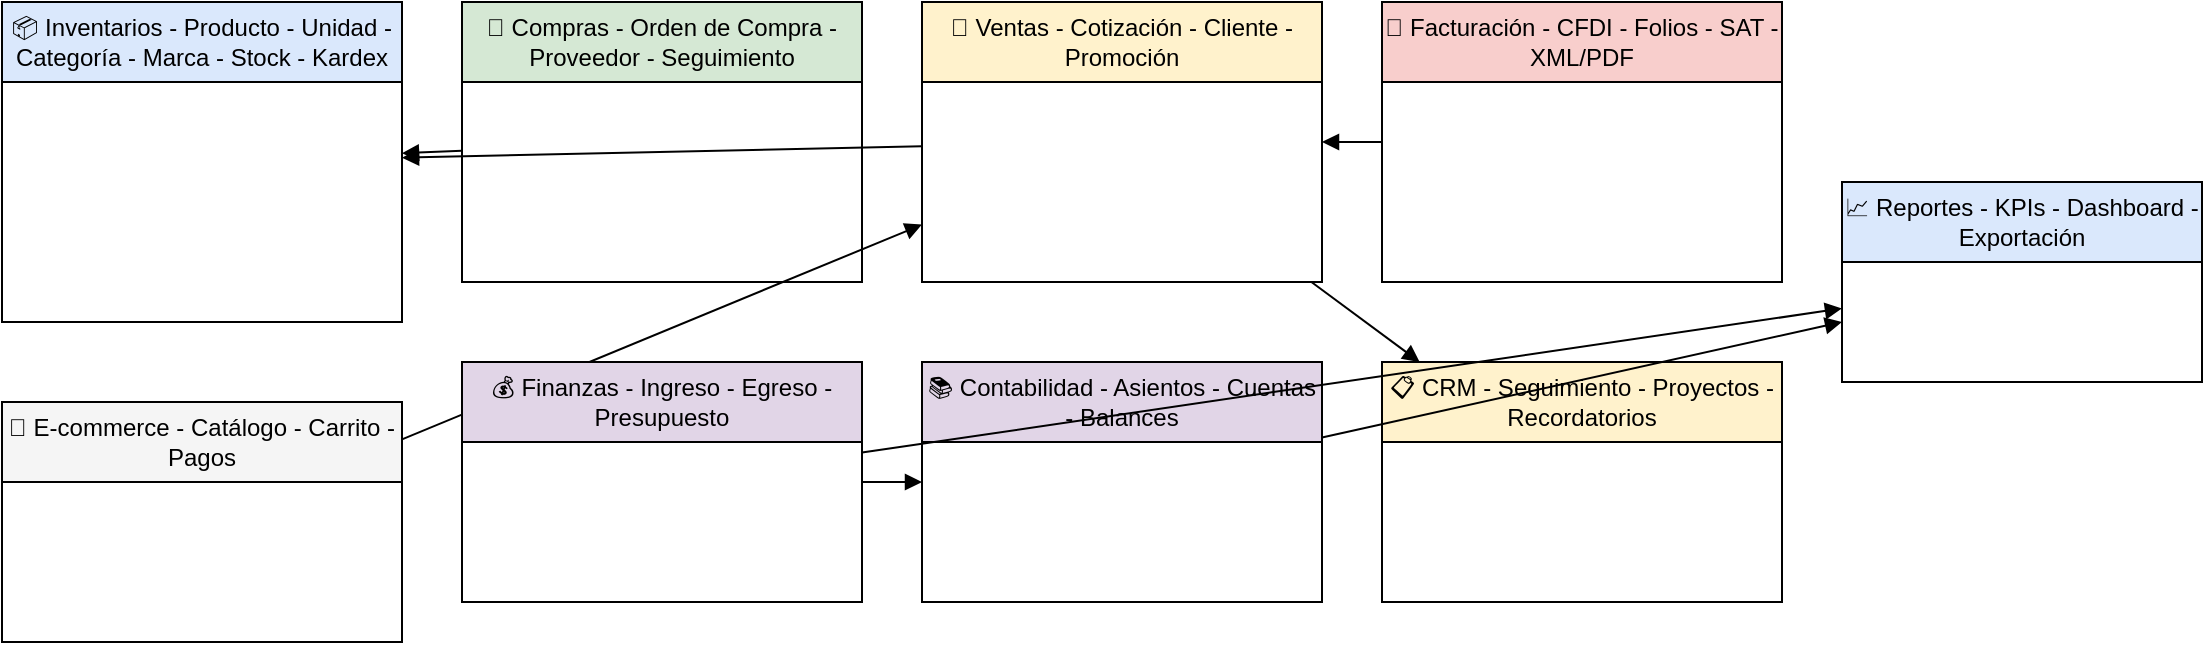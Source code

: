 <?xml version="1.0" encoding="UTF-8"?>
<!-- Archivo: C4_Components_Level.drawio -->
<mxfile>
  <diagram name="Componentes ERP LaborWasser" id="3">
    <mxGraphModel dx="1226" dy="683" grid="1" gridSize="10" guides="1" tooltips="1" connect="1" arrows="1" fold="1" page="1" pageScale="1" pageWidth="827" pageHeight="1169">
      <root>
        <mxCell id="0"/>
        <mxCell id="1" parent="0"/>

        <!-- Inventarios -->
        <mxCell id="10" value="📦 Inventarios
- Producto
- Unidad
- Categoría
- Marca
- Stock
- Kardex" style="shape=swimlane;whiteSpace=wrap;html=1;fillColor=#dae8fc;" vertex="1" parent="1">
          <mxGeometry x="20" y="60" width="200" height="160" as="geometry"/>
        </mxCell>

        <!-- Compras -->
        <mxCell id="20" value="🧾 Compras
- Orden de Compra
- Proveedor
- Seguimiento" style="shape=swimlane;whiteSpace=wrap;html=1;fillColor=#d5e8d4;" vertex="1" parent="1">
          <mxGeometry x="250" y="60" width="200" height="140" as="geometry"/>
        </mxCell>
        <mxCell id="21" style="endArrow=block;html=1;" edge="1" parent="1" source="20" target="10">
          <mxGeometry relative="1" as="geometry"/>
        </mxCell>

        <!-- Ventas -->
        <mxCell id="30" value="🧾 Ventas
- Cotización
- Cliente
- Promoción" style="shape=swimlane;whiteSpace=wrap;html=1;fillColor=#fff2cc;" vertex="1" parent="1">
          <mxGeometry x="480" y="60" width="200" height="140" as="geometry"/>
        </mxCell>
        <mxCell id="31" style="endArrow=block;html=1;" edge="1" parent="1" source="30" target="10">
          <mxGeometry relative="1" as="geometry"/>
        </mxCell>

        <!-- Facturación -->
        <mxCell id="40" value="🧾 Facturación
- CFDI
- Folios
- SAT
- XML/PDF" style="shape=swimlane;whiteSpace=wrap;html=1;fillColor=#f8cecc;" vertex="1" parent="1">
          <mxGeometry x="710" y="60" width="200" height="140" as="geometry"/>
        </mxCell>
        <mxCell id="41" style="endArrow=block;html=1;" edge="1" parent="1" source="40" target="30">
          <mxGeometry relative="1" as="geometry"/>
        </mxCell>

        <!-- E-commerce -->
        <mxCell id="50" value="🛒 E-commerce
- Catálogo
- Carrito
- Pagos" style="shape=swimlane;whiteSpace=wrap;html=1;fillColor=#f5f5f5;" vertex="1" parent="1">
          <mxGeometry x="20" y="260" width="200" height="120" as="geometry"/>
        </mxCell>
        <mxCell id="51" style="endArrow=block;html=1;" edge="1" parent="1" source="50" target="30">
          <mxGeometry relative="1" as="geometry"/>
        </mxCell>

        <!-- Finanzas -->
        <mxCell id="60" value="💰 Finanzas
- Ingreso
- Egreso
- Presupuesto" style="shape=swimlane;whiteSpace=wrap;html=1;fillColor=#e1d5e7;" vertex="1" parent="1">
          <mxGeometry x="250" y="240" width="200" height="120" as="geometry"/>
        </mxCell>

        <!-- Contabilidad -->
        <mxCell id="70" value="📚 Contabilidad
- Asientos
- Cuentas
- Balances" style="shape=swimlane;whiteSpace=wrap;html=1;fillColor=#e1d5e7;" vertex="1" parent="1">
          <mxGeometry x="480" y="240" width="200" height="120" as="geometry"/>
        </mxCell>
        <mxCell id="71" style="endArrow=block;html=1;" edge="1" parent="1" source="60" target="70">
          <mxGeometry relative="1" as="geometry"/>
        </mxCell>

        <!-- CRM -->
        <mxCell id="80" value="📋 CRM
- Seguimiento
- Proyectos
- Recordatorios" style="shape=swimlane;whiteSpace=wrap;html=1;fillColor=#fff2cc;" vertex="1" parent="1">
          <mxGeometry x="710" y="240" width="200" height="120" as="geometry"/>
        </mxCell>
        <mxCell id="81" style="endArrow=block;html=1;" edge="1" parent="1" source="30" target="80">
          <mxGeometry relative="1" as="geometry"/>
        </mxCell>

        <!-- Reportes -->
        <mxCell id="90" value="📈 Reportes
- KPIs
- Dashboard
- Exportación" style="shape=swimlane;whiteSpace=wrap;html=1;fillColor=#dae8fc;" vertex="1" parent="1">
          <mxGeometry x="940" y="150" width="180" height="100" as="geometry"/>
        </mxCell>
        <mxCell id="91" style="endArrow=block;html=1;" edge="1" parent="1" source="70" target="90">
          <mxGeometry relative="1" as="geometry"/>
        </mxCell>
        <mxCell id="92" style="endArrow=block;html=1;" edge="1" parent="1" source="60" target="90">
          <mxGeometry relative="1" as="geometry"/>
        </mxCell>

      </root>
    </mxGraphModel>
  </diagram>
</mxfile>

